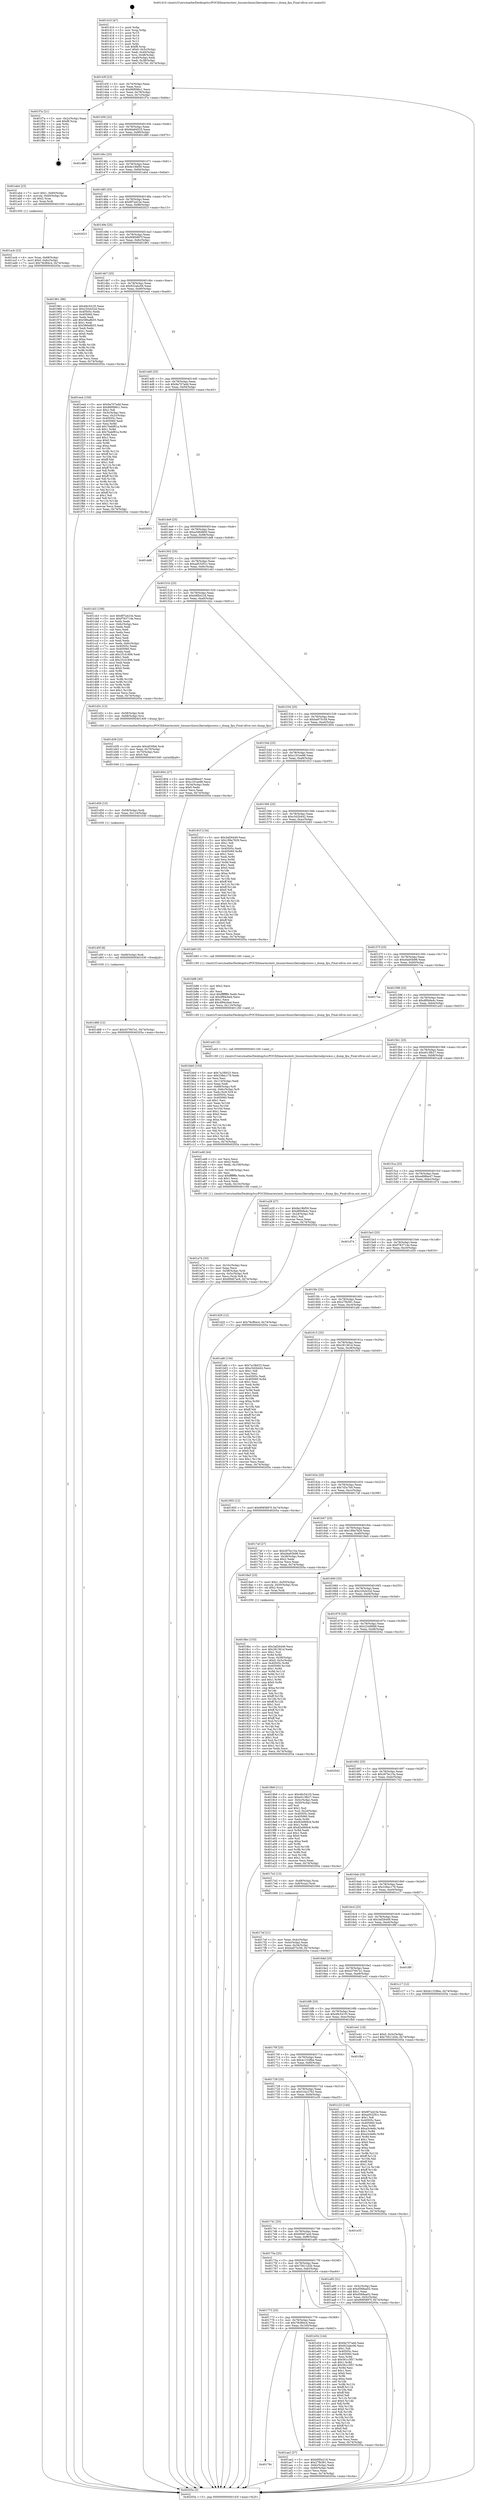 digraph "0x401410" {
  label = "0x401410 (/mnt/c/Users/mathe/Desktop/tcc/POCII/binaries/extr_linuxarchnios2kernelprocess.c_dump_fpu_Final-ollvm.out::main(0))"
  labelloc = "t"
  node[shape=record]

  Entry [label="",width=0.3,height=0.3,shape=circle,fillcolor=black,style=filled]
  "0x40143f" [label="{
     0x40143f [23]\l
     | [instrs]\l
     &nbsp;&nbsp;0x40143f \<+3\>: mov -0x74(%rbp),%eax\l
     &nbsp;&nbsp;0x401442 \<+2\>: mov %eax,%ecx\l
     &nbsp;&nbsp;0x401444 \<+6\>: sub $0x86f096c1,%ecx\l
     &nbsp;&nbsp;0x40144a \<+3\>: mov %eax,-0x78(%rbp)\l
     &nbsp;&nbsp;0x40144d \<+3\>: mov %ecx,-0x7c(%rbp)\l
     &nbsp;&nbsp;0x401450 \<+6\>: je 0000000000401f7a \<main+0xb6a\>\l
  }"]
  "0x401f7a" [label="{
     0x401f7a [21]\l
     | [instrs]\l
     &nbsp;&nbsp;0x401f7a \<+3\>: mov -0x2c(%rbp),%eax\l
     &nbsp;&nbsp;0x401f7d \<+7\>: add $0xf8,%rsp\l
     &nbsp;&nbsp;0x401f84 \<+1\>: pop %rbx\l
     &nbsp;&nbsp;0x401f85 \<+2\>: pop %r12\l
     &nbsp;&nbsp;0x401f87 \<+2\>: pop %r13\l
     &nbsp;&nbsp;0x401f89 \<+2\>: pop %r14\l
     &nbsp;&nbsp;0x401f8b \<+2\>: pop %r15\l
     &nbsp;&nbsp;0x401f8d \<+1\>: pop %rbp\l
     &nbsp;&nbsp;0x401f8e \<+1\>: ret\l
  }"]
  "0x401456" [label="{
     0x401456 [22]\l
     | [instrs]\l
     &nbsp;&nbsp;0x401456 \<+5\>: jmp 000000000040145b \<main+0x4b\>\l
     &nbsp;&nbsp;0x40145b \<+3\>: mov -0x78(%rbp),%eax\l
     &nbsp;&nbsp;0x40145e \<+5\>: sub $0x8da94525,%eax\l
     &nbsp;&nbsp;0x401463 \<+3\>: mov %eax,-0x80(%rbp)\l
     &nbsp;&nbsp;0x401466 \<+6\>: je 0000000000401d80 \<main+0x970\>\l
  }"]
  Exit [label="",width=0.3,height=0.3,shape=circle,fillcolor=black,style=filled,peripheries=2]
  "0x401d80" [label="{
     0x401d80\l
  }", style=dashed]
  "0x40146c" [label="{
     0x40146c [25]\l
     | [instrs]\l
     &nbsp;&nbsp;0x40146c \<+5\>: jmp 0000000000401471 \<main+0x61\>\l
     &nbsp;&nbsp;0x401471 \<+3\>: mov -0x78(%rbp),%eax\l
     &nbsp;&nbsp;0x401474 \<+5\>: sub $0x8e19bf50,%eax\l
     &nbsp;&nbsp;0x401479 \<+6\>: mov %eax,-0x84(%rbp)\l
     &nbsp;&nbsp;0x40147f \<+6\>: je 0000000000401ab4 \<main+0x6a4\>\l
  }"]
  "0x401d68" [label="{
     0x401d68 [12]\l
     | [instrs]\l
     &nbsp;&nbsp;0x401d68 \<+7\>: movl $0x437947e1,-0x74(%rbp)\l
     &nbsp;&nbsp;0x401d6f \<+5\>: jmp 000000000040205a \<main+0xc4a\>\l
  }"]
  "0x401ab4" [label="{
     0x401ab4 [23]\l
     | [instrs]\l
     &nbsp;&nbsp;0x401ab4 \<+7\>: movl $0x1,-0x60(%rbp)\l
     &nbsp;&nbsp;0x401abb \<+4\>: movslq -0x60(%rbp),%rax\l
     &nbsp;&nbsp;0x401abf \<+4\>: shl $0x2,%rax\l
     &nbsp;&nbsp;0x401ac3 \<+3\>: mov %rax,%rdi\l
     &nbsp;&nbsp;0x401ac6 \<+5\>: call 0000000000401050 \<malloc@plt\>\l
     | [calls]\l
     &nbsp;&nbsp;0x401050 \{1\} (unknown)\l
  }"]
  "0x401485" [label="{
     0x401485 [25]\l
     | [instrs]\l
     &nbsp;&nbsp;0x401485 \<+5\>: jmp 000000000040148a \<main+0x7a\>\l
     &nbsp;&nbsp;0x40148a \<+3\>: mov -0x78(%rbp),%eax\l
     &nbsp;&nbsp;0x40148d \<+5\>: sub $0x8f7a423e,%eax\l
     &nbsp;&nbsp;0x401492 \<+6\>: mov %eax,-0x88(%rbp)\l
     &nbsp;&nbsp;0x401498 \<+6\>: je 0000000000402023 \<main+0xc13\>\l
  }"]
  "0x401d5f" [label="{
     0x401d5f [9]\l
     | [instrs]\l
     &nbsp;&nbsp;0x401d5f \<+4\>: mov -0x68(%rbp),%rdi\l
     &nbsp;&nbsp;0x401d63 \<+5\>: call 0000000000401030 \<free@plt\>\l
     | [calls]\l
     &nbsp;&nbsp;0x401030 \{1\} (unknown)\l
  }"]
  "0x402023" [label="{
     0x402023\l
  }", style=dashed]
  "0x40149e" [label="{
     0x40149e [25]\l
     | [instrs]\l
     &nbsp;&nbsp;0x40149e \<+5\>: jmp 00000000004014a3 \<main+0x93\>\l
     &nbsp;&nbsp;0x4014a3 \<+3\>: mov -0x78(%rbp),%eax\l
     &nbsp;&nbsp;0x4014a6 \<+5\>: sub $0x9085897f,%eax\l
     &nbsp;&nbsp;0x4014ab \<+6\>: mov %eax,-0x8c(%rbp)\l
     &nbsp;&nbsp;0x4014b1 \<+6\>: je 0000000000401961 \<main+0x551\>\l
  }"]
  "0x401d50" [label="{
     0x401d50 [15]\l
     | [instrs]\l
     &nbsp;&nbsp;0x401d50 \<+4\>: mov -0x58(%rbp),%rdi\l
     &nbsp;&nbsp;0x401d54 \<+6\>: mov %eax,-0x114(%rbp)\l
     &nbsp;&nbsp;0x401d5a \<+5\>: call 0000000000401030 \<free@plt\>\l
     | [calls]\l
     &nbsp;&nbsp;0x401030 \{1\} (unknown)\l
  }"]
  "0x401961" [label="{
     0x401961 [88]\l
     | [instrs]\l
     &nbsp;&nbsp;0x401961 \<+5\>: mov $0x49c541f3,%eax\l
     &nbsp;&nbsp;0x401966 \<+5\>: mov $0x220cb32d,%ecx\l
     &nbsp;&nbsp;0x40196b \<+7\>: mov 0x40505c,%edx\l
     &nbsp;&nbsp;0x401972 \<+7\>: mov 0x405060,%esi\l
     &nbsp;&nbsp;0x401979 \<+2\>: mov %edx,%edi\l
     &nbsp;&nbsp;0x40197b \<+6\>: add $0x586a8b55,%edi\l
     &nbsp;&nbsp;0x401981 \<+3\>: sub $0x1,%edi\l
     &nbsp;&nbsp;0x401984 \<+6\>: sub $0x586a8b55,%edi\l
     &nbsp;&nbsp;0x40198a \<+3\>: imul %edi,%edx\l
     &nbsp;&nbsp;0x40198d \<+3\>: and $0x1,%edx\l
     &nbsp;&nbsp;0x401990 \<+3\>: cmp $0x0,%edx\l
     &nbsp;&nbsp;0x401993 \<+4\>: sete %r8b\l
     &nbsp;&nbsp;0x401997 \<+3\>: cmp $0xa,%esi\l
     &nbsp;&nbsp;0x40199a \<+4\>: setl %r9b\l
     &nbsp;&nbsp;0x40199e \<+3\>: mov %r8b,%r10b\l
     &nbsp;&nbsp;0x4019a1 \<+3\>: and %r9b,%r10b\l
     &nbsp;&nbsp;0x4019a4 \<+3\>: xor %r9b,%r8b\l
     &nbsp;&nbsp;0x4019a7 \<+3\>: or %r8b,%r10b\l
     &nbsp;&nbsp;0x4019aa \<+4\>: test $0x1,%r10b\l
     &nbsp;&nbsp;0x4019ae \<+3\>: cmovne %ecx,%eax\l
     &nbsp;&nbsp;0x4019b1 \<+3\>: mov %eax,-0x74(%rbp)\l
     &nbsp;&nbsp;0x4019b4 \<+5\>: jmp 000000000040205a \<main+0xc4a\>\l
  }"]
  "0x4014b7" [label="{
     0x4014b7 [25]\l
     | [instrs]\l
     &nbsp;&nbsp;0x4014b7 \<+5\>: jmp 00000000004014bc \<main+0xac\>\l
     &nbsp;&nbsp;0x4014bc \<+3\>: mov -0x78(%rbp),%eax\l
     &nbsp;&nbsp;0x4014bf \<+5\>: sub $0x922abc06,%eax\l
     &nbsp;&nbsp;0x4014c4 \<+6\>: mov %eax,-0x90(%rbp)\l
     &nbsp;&nbsp;0x4014ca \<+6\>: je 0000000000401ee4 \<main+0xad4\>\l
  }"]
  "0x401d39" [label="{
     0x401d39 [23]\l
     | [instrs]\l
     &nbsp;&nbsp;0x401d39 \<+10\>: movabs $0x4030b6,%rdi\l
     &nbsp;&nbsp;0x401d43 \<+3\>: mov %eax,-0x70(%rbp)\l
     &nbsp;&nbsp;0x401d46 \<+3\>: mov -0x70(%rbp),%esi\l
     &nbsp;&nbsp;0x401d49 \<+2\>: mov $0x0,%al\l
     &nbsp;&nbsp;0x401d4b \<+5\>: call 0000000000401040 \<printf@plt\>\l
     | [calls]\l
     &nbsp;&nbsp;0x401040 \{1\} (unknown)\l
  }"]
  "0x401ee4" [label="{
     0x401ee4 [150]\l
     | [instrs]\l
     &nbsp;&nbsp;0x401ee4 \<+5\>: mov $0x9a707add,%eax\l
     &nbsp;&nbsp;0x401ee9 \<+5\>: mov $0x86f096c1,%ecx\l
     &nbsp;&nbsp;0x401eee \<+2\>: mov $0x1,%dl\l
     &nbsp;&nbsp;0x401ef0 \<+3\>: mov -0x3c(%rbp),%esi\l
     &nbsp;&nbsp;0x401ef3 \<+3\>: mov %esi,-0x2c(%rbp)\l
     &nbsp;&nbsp;0x401ef6 \<+7\>: mov 0x40505c,%esi\l
     &nbsp;&nbsp;0x401efd \<+7\>: mov 0x405060,%edi\l
     &nbsp;&nbsp;0x401f04 \<+3\>: mov %esi,%r8d\l
     &nbsp;&nbsp;0x401f07 \<+7\>: add $0x7babf81a,%r8d\l
     &nbsp;&nbsp;0x401f0e \<+4\>: sub $0x1,%r8d\l
     &nbsp;&nbsp;0x401f12 \<+7\>: sub $0x7babf81a,%r8d\l
     &nbsp;&nbsp;0x401f19 \<+4\>: imul %r8d,%esi\l
     &nbsp;&nbsp;0x401f1d \<+3\>: and $0x1,%esi\l
     &nbsp;&nbsp;0x401f20 \<+3\>: cmp $0x0,%esi\l
     &nbsp;&nbsp;0x401f23 \<+4\>: sete %r9b\l
     &nbsp;&nbsp;0x401f27 \<+3\>: cmp $0xa,%edi\l
     &nbsp;&nbsp;0x401f2a \<+4\>: setl %r10b\l
     &nbsp;&nbsp;0x401f2e \<+3\>: mov %r9b,%r11b\l
     &nbsp;&nbsp;0x401f31 \<+4\>: xor $0xff,%r11b\l
     &nbsp;&nbsp;0x401f35 \<+3\>: mov %r10b,%bl\l
     &nbsp;&nbsp;0x401f38 \<+3\>: xor $0xff,%bl\l
     &nbsp;&nbsp;0x401f3b \<+3\>: xor $0x1,%dl\l
     &nbsp;&nbsp;0x401f3e \<+3\>: mov %r11b,%r14b\l
     &nbsp;&nbsp;0x401f41 \<+4\>: and $0xff,%r14b\l
     &nbsp;&nbsp;0x401f45 \<+3\>: and %dl,%r9b\l
     &nbsp;&nbsp;0x401f48 \<+3\>: mov %bl,%r15b\l
     &nbsp;&nbsp;0x401f4b \<+4\>: and $0xff,%r15b\l
     &nbsp;&nbsp;0x401f4f \<+3\>: and %dl,%r10b\l
     &nbsp;&nbsp;0x401f52 \<+3\>: or %r9b,%r14b\l
     &nbsp;&nbsp;0x401f55 \<+3\>: or %r10b,%r15b\l
     &nbsp;&nbsp;0x401f58 \<+3\>: xor %r15b,%r14b\l
     &nbsp;&nbsp;0x401f5b \<+3\>: or %bl,%r11b\l
     &nbsp;&nbsp;0x401f5e \<+4\>: xor $0xff,%r11b\l
     &nbsp;&nbsp;0x401f62 \<+3\>: or $0x1,%dl\l
     &nbsp;&nbsp;0x401f65 \<+3\>: and %dl,%r11b\l
     &nbsp;&nbsp;0x401f68 \<+3\>: or %r11b,%r14b\l
     &nbsp;&nbsp;0x401f6b \<+4\>: test $0x1,%r14b\l
     &nbsp;&nbsp;0x401f6f \<+3\>: cmovne %ecx,%eax\l
     &nbsp;&nbsp;0x401f72 \<+3\>: mov %eax,-0x74(%rbp)\l
     &nbsp;&nbsp;0x401f75 \<+5\>: jmp 000000000040205a \<main+0xc4a\>\l
  }"]
  "0x4014d0" [label="{
     0x4014d0 [25]\l
     | [instrs]\l
     &nbsp;&nbsp;0x4014d0 \<+5\>: jmp 00000000004014d5 \<main+0xc5\>\l
     &nbsp;&nbsp;0x4014d5 \<+3\>: mov -0x78(%rbp),%eax\l
     &nbsp;&nbsp;0x4014d8 \<+5\>: sub $0x9a707add,%eax\l
     &nbsp;&nbsp;0x4014dd \<+6\>: mov %eax,-0x94(%rbp)\l
     &nbsp;&nbsp;0x4014e3 \<+6\>: je 0000000000402053 \<main+0xc43\>\l
  }"]
  "0x401bb0" [label="{
     0x401bb0 [103]\l
     | [instrs]\l
     &nbsp;&nbsp;0x401bb0 \<+5\>: mov $0x7a1fb023,%ecx\l
     &nbsp;&nbsp;0x401bb5 \<+5\>: mov $0x338ec179,%edx\l
     &nbsp;&nbsp;0x401bba \<+2\>: xor %esi,%esi\l
     &nbsp;&nbsp;0x401bbc \<+6\>: mov -0x110(%rbp),%edi\l
     &nbsp;&nbsp;0x401bc2 \<+3\>: imul %eax,%edi\l
     &nbsp;&nbsp;0x401bc5 \<+4\>: mov -0x68(%rbp),%r8\l
     &nbsp;&nbsp;0x401bc9 \<+4\>: movslq -0x6c(%rbp),%r9\l
     &nbsp;&nbsp;0x401bcd \<+4\>: mov %edi,(%r8,%r9,4)\l
     &nbsp;&nbsp;0x401bd1 \<+7\>: mov 0x40505c,%eax\l
     &nbsp;&nbsp;0x401bd8 \<+7\>: mov 0x405060,%edi\l
     &nbsp;&nbsp;0x401bdf \<+3\>: sub $0x1,%esi\l
     &nbsp;&nbsp;0x401be2 \<+3\>: mov %eax,%r10d\l
     &nbsp;&nbsp;0x401be5 \<+3\>: add %esi,%r10d\l
     &nbsp;&nbsp;0x401be8 \<+4\>: imul %r10d,%eax\l
     &nbsp;&nbsp;0x401bec \<+3\>: and $0x1,%eax\l
     &nbsp;&nbsp;0x401bef \<+3\>: cmp $0x0,%eax\l
     &nbsp;&nbsp;0x401bf2 \<+4\>: sete %r11b\l
     &nbsp;&nbsp;0x401bf6 \<+3\>: cmp $0xa,%edi\l
     &nbsp;&nbsp;0x401bf9 \<+3\>: setl %bl\l
     &nbsp;&nbsp;0x401bfc \<+3\>: mov %r11b,%r14b\l
     &nbsp;&nbsp;0x401bff \<+3\>: and %bl,%r14b\l
     &nbsp;&nbsp;0x401c02 \<+3\>: xor %bl,%r11b\l
     &nbsp;&nbsp;0x401c05 \<+3\>: or %r11b,%r14b\l
     &nbsp;&nbsp;0x401c08 \<+4\>: test $0x1,%r14b\l
     &nbsp;&nbsp;0x401c0c \<+3\>: cmovne %edx,%ecx\l
     &nbsp;&nbsp;0x401c0f \<+3\>: mov %ecx,-0x74(%rbp)\l
     &nbsp;&nbsp;0x401c12 \<+5\>: jmp 000000000040205a \<main+0xc4a\>\l
  }"]
  "0x402053" [label="{
     0x402053\l
  }", style=dashed]
  "0x4014e9" [label="{
     0x4014e9 [25]\l
     | [instrs]\l
     &nbsp;&nbsp;0x4014e9 \<+5\>: jmp 00000000004014ee \<main+0xde\>\l
     &nbsp;&nbsp;0x4014ee \<+3\>: mov -0x78(%rbp),%eax\l
     &nbsp;&nbsp;0x4014f1 \<+5\>: sub $0xa3d6d800,%eax\l
     &nbsp;&nbsp;0x4014f6 \<+6\>: mov %eax,-0x98(%rbp)\l
     &nbsp;&nbsp;0x4014fc \<+6\>: je 0000000000401dd8 \<main+0x9c8\>\l
  }"]
  "0x401b88" [label="{
     0x401b88 [40]\l
     | [instrs]\l
     &nbsp;&nbsp;0x401b88 \<+5\>: mov $0x2,%ecx\l
     &nbsp;&nbsp;0x401b8d \<+1\>: cltd\l
     &nbsp;&nbsp;0x401b8e \<+2\>: idiv %ecx\l
     &nbsp;&nbsp;0x401b90 \<+6\>: imul $0xfffffffe,%edx,%ecx\l
     &nbsp;&nbsp;0x401b96 \<+6\>: sub $0x4f94cbed,%ecx\l
     &nbsp;&nbsp;0x401b9c \<+3\>: add $0x1,%ecx\l
     &nbsp;&nbsp;0x401b9f \<+6\>: add $0x4f94cbed,%ecx\l
     &nbsp;&nbsp;0x401ba5 \<+6\>: mov %ecx,-0x110(%rbp)\l
     &nbsp;&nbsp;0x401bab \<+5\>: call 0000000000401160 \<next_i\>\l
     | [calls]\l
     &nbsp;&nbsp;0x401160 \{1\} (/mnt/c/Users/mathe/Desktop/tcc/POCII/binaries/extr_linuxarchnios2kernelprocess.c_dump_fpu_Final-ollvm.out::next_i)\l
  }"]
  "0x401dd8" [label="{
     0x401dd8\l
  }", style=dashed]
  "0x401502" [label="{
     0x401502 [25]\l
     | [instrs]\l
     &nbsp;&nbsp;0x401502 \<+5\>: jmp 0000000000401507 \<main+0xf7\>\l
     &nbsp;&nbsp;0x401507 \<+3\>: mov -0x78(%rbp),%eax\l
     &nbsp;&nbsp;0x40150a \<+5\>: sub $0xad53291c,%eax\l
     &nbsp;&nbsp;0x40150f \<+6\>: mov %eax,-0x9c(%rbp)\l
     &nbsp;&nbsp;0x401515 \<+6\>: je 0000000000401cb3 \<main+0x8a3\>\l
  }"]
  "0x40178c" [label="{
     0x40178c\l
  }", style=dashed]
  "0x401cb3" [label="{
     0x401cb3 [109]\l
     | [instrs]\l
     &nbsp;&nbsp;0x401cb3 \<+5\>: mov $0x8f7a423e,%eax\l
     &nbsp;&nbsp;0x401cb8 \<+5\>: mov $0xf783714e,%ecx\l
     &nbsp;&nbsp;0x401cbd \<+2\>: xor %edx,%edx\l
     &nbsp;&nbsp;0x401cbf \<+3\>: mov -0x6c(%rbp),%esi\l
     &nbsp;&nbsp;0x401cc2 \<+2\>: mov %edx,%edi\l
     &nbsp;&nbsp;0x401cc4 \<+2\>: sub %esi,%edi\l
     &nbsp;&nbsp;0x401cc6 \<+2\>: mov %edx,%esi\l
     &nbsp;&nbsp;0x401cc8 \<+3\>: sub $0x1,%esi\l
     &nbsp;&nbsp;0x401ccb \<+2\>: add %esi,%edi\l
     &nbsp;&nbsp;0x401ccd \<+2\>: sub %edi,%edx\l
     &nbsp;&nbsp;0x401ccf \<+3\>: mov %edx,-0x6c(%rbp)\l
     &nbsp;&nbsp;0x401cd2 \<+7\>: mov 0x40505c,%edx\l
     &nbsp;&nbsp;0x401cd9 \<+7\>: mov 0x405060,%esi\l
     &nbsp;&nbsp;0x401ce0 \<+2\>: mov %edx,%edi\l
     &nbsp;&nbsp;0x401ce2 \<+6\>: add $0x1f1d1906,%edi\l
     &nbsp;&nbsp;0x401ce8 \<+3\>: sub $0x1,%edi\l
     &nbsp;&nbsp;0x401ceb \<+6\>: sub $0x1f1d1906,%edi\l
     &nbsp;&nbsp;0x401cf1 \<+3\>: imul %edi,%edx\l
     &nbsp;&nbsp;0x401cf4 \<+3\>: and $0x1,%edx\l
     &nbsp;&nbsp;0x401cf7 \<+3\>: cmp $0x0,%edx\l
     &nbsp;&nbsp;0x401cfa \<+4\>: sete %r8b\l
     &nbsp;&nbsp;0x401cfe \<+3\>: cmp $0xa,%esi\l
     &nbsp;&nbsp;0x401d01 \<+4\>: setl %r9b\l
     &nbsp;&nbsp;0x401d05 \<+3\>: mov %r8b,%r10b\l
     &nbsp;&nbsp;0x401d08 \<+3\>: and %r9b,%r10b\l
     &nbsp;&nbsp;0x401d0b \<+3\>: xor %r9b,%r8b\l
     &nbsp;&nbsp;0x401d0e \<+3\>: or %r8b,%r10b\l
     &nbsp;&nbsp;0x401d11 \<+4\>: test $0x1,%r10b\l
     &nbsp;&nbsp;0x401d15 \<+3\>: cmovne %ecx,%eax\l
     &nbsp;&nbsp;0x401d18 \<+3\>: mov %eax,-0x74(%rbp)\l
     &nbsp;&nbsp;0x401d1b \<+5\>: jmp 000000000040205a \<main+0xc4a\>\l
  }"]
  "0x40151b" [label="{
     0x40151b [25]\l
     | [instrs]\l
     &nbsp;&nbsp;0x40151b \<+5\>: jmp 0000000000401520 \<main+0x110\>\l
     &nbsp;&nbsp;0x401520 \<+3\>: mov -0x78(%rbp),%eax\l
     &nbsp;&nbsp;0x401523 \<+5\>: sub $0xb9f5e218,%eax\l
     &nbsp;&nbsp;0x401528 \<+6\>: mov %eax,-0xa0(%rbp)\l
     &nbsp;&nbsp;0x40152e \<+6\>: je 0000000000401d2c \<main+0x91c\>\l
  }"]
  "0x401ae2" [label="{
     0x401ae2 [27]\l
     | [instrs]\l
     &nbsp;&nbsp;0x401ae2 \<+5\>: mov $0xb9f5e218,%eax\l
     &nbsp;&nbsp;0x401ae7 \<+5\>: mov $0x27fb381,%ecx\l
     &nbsp;&nbsp;0x401aec \<+3\>: mov -0x6c(%rbp),%edx\l
     &nbsp;&nbsp;0x401aef \<+3\>: cmp -0x60(%rbp),%edx\l
     &nbsp;&nbsp;0x401af2 \<+3\>: cmovl %ecx,%eax\l
     &nbsp;&nbsp;0x401af5 \<+3\>: mov %eax,-0x74(%rbp)\l
     &nbsp;&nbsp;0x401af8 \<+5\>: jmp 000000000040205a \<main+0xc4a\>\l
  }"]
  "0x401d2c" [label="{
     0x401d2c [13]\l
     | [instrs]\l
     &nbsp;&nbsp;0x401d2c \<+4\>: mov -0x58(%rbp),%rdi\l
     &nbsp;&nbsp;0x401d30 \<+4\>: mov -0x68(%rbp),%rsi\l
     &nbsp;&nbsp;0x401d34 \<+5\>: call 0000000000401400 \<dump_fpu\>\l
     | [calls]\l
     &nbsp;&nbsp;0x401400 \{1\} (/mnt/c/Users/mathe/Desktop/tcc/POCII/binaries/extr_linuxarchnios2kernelprocess.c_dump_fpu_Final-ollvm.out::dump_fpu)\l
  }"]
  "0x401534" [label="{
     0x401534 [25]\l
     | [instrs]\l
     &nbsp;&nbsp;0x401534 \<+5\>: jmp 0000000000401539 \<main+0x129\>\l
     &nbsp;&nbsp;0x401539 \<+3\>: mov -0x78(%rbp),%eax\l
     &nbsp;&nbsp;0x40153c \<+5\>: sub $0xba975c58,%eax\l
     &nbsp;&nbsp;0x401541 \<+6\>: mov %eax,-0xa4(%rbp)\l
     &nbsp;&nbsp;0x401547 \<+6\>: je 0000000000401804 \<main+0x3f4\>\l
  }"]
  "0x401773" [label="{
     0x401773 [25]\l
     | [instrs]\l
     &nbsp;&nbsp;0x401773 \<+5\>: jmp 0000000000401778 \<main+0x368\>\l
     &nbsp;&nbsp;0x401778 \<+3\>: mov -0x78(%rbp),%eax\l
     &nbsp;&nbsp;0x40177b \<+5\>: sub $0x78cf84c4,%eax\l
     &nbsp;&nbsp;0x401780 \<+6\>: mov %eax,-0x100(%rbp)\l
     &nbsp;&nbsp;0x401786 \<+6\>: je 0000000000401ae2 \<main+0x6d2\>\l
  }"]
  "0x401804" [label="{
     0x401804 [27]\l
     | [instrs]\l
     &nbsp;&nbsp;0x401804 \<+5\>: mov $0xed98be47,%eax\l
     &nbsp;&nbsp;0x401809 \<+5\>: mov $0xc191ee98,%ecx\l
     &nbsp;&nbsp;0x40180e \<+3\>: mov -0x34(%rbp),%edx\l
     &nbsp;&nbsp;0x401811 \<+3\>: cmp $0x0,%edx\l
     &nbsp;&nbsp;0x401814 \<+3\>: cmove %ecx,%eax\l
     &nbsp;&nbsp;0x401817 \<+3\>: mov %eax,-0x74(%rbp)\l
     &nbsp;&nbsp;0x40181a \<+5\>: jmp 000000000040205a \<main+0xc4a\>\l
  }"]
  "0x40154d" [label="{
     0x40154d [25]\l
     | [instrs]\l
     &nbsp;&nbsp;0x40154d \<+5\>: jmp 0000000000401552 \<main+0x142\>\l
     &nbsp;&nbsp;0x401552 \<+3\>: mov -0x78(%rbp),%eax\l
     &nbsp;&nbsp;0x401555 \<+5\>: sub $0xc191ee98,%eax\l
     &nbsp;&nbsp;0x40155a \<+6\>: mov %eax,-0xa8(%rbp)\l
     &nbsp;&nbsp;0x401560 \<+6\>: je 000000000040181f \<main+0x40f\>\l
  }"]
  "0x401e54" [label="{
     0x401e54 [144]\l
     | [instrs]\l
     &nbsp;&nbsp;0x401e54 \<+5\>: mov $0x9a707add,%eax\l
     &nbsp;&nbsp;0x401e59 \<+5\>: mov $0x922abc06,%ecx\l
     &nbsp;&nbsp;0x401e5e \<+2\>: mov $0x1,%dl\l
     &nbsp;&nbsp;0x401e60 \<+7\>: mov 0x40505c,%esi\l
     &nbsp;&nbsp;0x401e67 \<+7\>: mov 0x405060,%edi\l
     &nbsp;&nbsp;0x401e6e \<+3\>: mov %esi,%r8d\l
     &nbsp;&nbsp;0x401e71 \<+7\>: sub $0x561c3f57,%r8d\l
     &nbsp;&nbsp;0x401e78 \<+4\>: sub $0x1,%r8d\l
     &nbsp;&nbsp;0x401e7c \<+7\>: add $0x561c3f57,%r8d\l
     &nbsp;&nbsp;0x401e83 \<+4\>: imul %r8d,%esi\l
     &nbsp;&nbsp;0x401e87 \<+3\>: and $0x1,%esi\l
     &nbsp;&nbsp;0x401e8a \<+3\>: cmp $0x0,%esi\l
     &nbsp;&nbsp;0x401e8d \<+4\>: sete %r9b\l
     &nbsp;&nbsp;0x401e91 \<+3\>: cmp $0xa,%edi\l
     &nbsp;&nbsp;0x401e94 \<+4\>: setl %r10b\l
     &nbsp;&nbsp;0x401e98 \<+3\>: mov %r9b,%r11b\l
     &nbsp;&nbsp;0x401e9b \<+4\>: xor $0xff,%r11b\l
     &nbsp;&nbsp;0x401e9f \<+3\>: mov %r10b,%bl\l
     &nbsp;&nbsp;0x401ea2 \<+3\>: xor $0xff,%bl\l
     &nbsp;&nbsp;0x401ea5 \<+3\>: xor $0x0,%dl\l
     &nbsp;&nbsp;0x401ea8 \<+3\>: mov %r11b,%r14b\l
     &nbsp;&nbsp;0x401eab \<+4\>: and $0x0,%r14b\l
     &nbsp;&nbsp;0x401eaf \<+3\>: and %dl,%r9b\l
     &nbsp;&nbsp;0x401eb2 \<+3\>: mov %bl,%r15b\l
     &nbsp;&nbsp;0x401eb5 \<+4\>: and $0x0,%r15b\l
     &nbsp;&nbsp;0x401eb9 \<+3\>: and %dl,%r10b\l
     &nbsp;&nbsp;0x401ebc \<+3\>: or %r9b,%r14b\l
     &nbsp;&nbsp;0x401ebf \<+3\>: or %r10b,%r15b\l
     &nbsp;&nbsp;0x401ec2 \<+3\>: xor %r15b,%r14b\l
     &nbsp;&nbsp;0x401ec5 \<+3\>: or %bl,%r11b\l
     &nbsp;&nbsp;0x401ec8 \<+4\>: xor $0xff,%r11b\l
     &nbsp;&nbsp;0x401ecc \<+3\>: or $0x0,%dl\l
     &nbsp;&nbsp;0x401ecf \<+3\>: and %dl,%r11b\l
     &nbsp;&nbsp;0x401ed2 \<+3\>: or %r11b,%r14b\l
     &nbsp;&nbsp;0x401ed5 \<+4\>: test $0x1,%r14b\l
     &nbsp;&nbsp;0x401ed9 \<+3\>: cmovne %ecx,%eax\l
     &nbsp;&nbsp;0x401edc \<+3\>: mov %eax,-0x74(%rbp)\l
     &nbsp;&nbsp;0x401edf \<+5\>: jmp 000000000040205a \<main+0xc4a\>\l
  }"]
  "0x40181f" [label="{
     0x40181f [134]\l
     | [instrs]\l
     &nbsp;&nbsp;0x40181f \<+5\>: mov $0x3af26449,%eax\l
     &nbsp;&nbsp;0x401824 \<+5\>: mov $0x189a7829,%ecx\l
     &nbsp;&nbsp;0x401829 \<+2\>: mov $0x1,%dl\l
     &nbsp;&nbsp;0x40182b \<+2\>: xor %esi,%esi\l
     &nbsp;&nbsp;0x40182d \<+7\>: mov 0x40505c,%edi\l
     &nbsp;&nbsp;0x401834 \<+8\>: mov 0x405060,%r8d\l
     &nbsp;&nbsp;0x40183c \<+3\>: sub $0x1,%esi\l
     &nbsp;&nbsp;0x40183f \<+3\>: mov %edi,%r9d\l
     &nbsp;&nbsp;0x401842 \<+3\>: add %esi,%r9d\l
     &nbsp;&nbsp;0x401845 \<+4\>: imul %r9d,%edi\l
     &nbsp;&nbsp;0x401849 \<+3\>: and $0x1,%edi\l
     &nbsp;&nbsp;0x40184c \<+3\>: cmp $0x0,%edi\l
     &nbsp;&nbsp;0x40184f \<+4\>: sete %r10b\l
     &nbsp;&nbsp;0x401853 \<+4\>: cmp $0xa,%r8d\l
     &nbsp;&nbsp;0x401857 \<+4\>: setl %r11b\l
     &nbsp;&nbsp;0x40185b \<+3\>: mov %r10b,%bl\l
     &nbsp;&nbsp;0x40185e \<+3\>: xor $0xff,%bl\l
     &nbsp;&nbsp;0x401861 \<+3\>: mov %r11b,%r14b\l
     &nbsp;&nbsp;0x401864 \<+4\>: xor $0xff,%r14b\l
     &nbsp;&nbsp;0x401868 \<+3\>: xor $0x0,%dl\l
     &nbsp;&nbsp;0x40186b \<+3\>: mov %bl,%r15b\l
     &nbsp;&nbsp;0x40186e \<+4\>: and $0x0,%r15b\l
     &nbsp;&nbsp;0x401872 \<+3\>: and %dl,%r10b\l
     &nbsp;&nbsp;0x401875 \<+3\>: mov %r14b,%r12b\l
     &nbsp;&nbsp;0x401878 \<+4\>: and $0x0,%r12b\l
     &nbsp;&nbsp;0x40187c \<+3\>: and %dl,%r11b\l
     &nbsp;&nbsp;0x40187f \<+3\>: or %r10b,%r15b\l
     &nbsp;&nbsp;0x401882 \<+3\>: or %r11b,%r12b\l
     &nbsp;&nbsp;0x401885 \<+3\>: xor %r12b,%r15b\l
     &nbsp;&nbsp;0x401888 \<+3\>: or %r14b,%bl\l
     &nbsp;&nbsp;0x40188b \<+3\>: xor $0xff,%bl\l
     &nbsp;&nbsp;0x40188e \<+3\>: or $0x0,%dl\l
     &nbsp;&nbsp;0x401891 \<+2\>: and %dl,%bl\l
     &nbsp;&nbsp;0x401893 \<+3\>: or %bl,%r15b\l
     &nbsp;&nbsp;0x401896 \<+4\>: test $0x1,%r15b\l
     &nbsp;&nbsp;0x40189a \<+3\>: cmovne %ecx,%eax\l
     &nbsp;&nbsp;0x40189d \<+3\>: mov %eax,-0x74(%rbp)\l
     &nbsp;&nbsp;0x4018a0 \<+5\>: jmp 000000000040205a \<main+0xc4a\>\l
  }"]
  "0x401566" [label="{
     0x401566 [25]\l
     | [instrs]\l
     &nbsp;&nbsp;0x401566 \<+5\>: jmp 000000000040156b \<main+0x15b\>\l
     &nbsp;&nbsp;0x40156b \<+3\>: mov -0x78(%rbp),%eax\l
     &nbsp;&nbsp;0x40156e \<+5\>: sub $0xc5d2b442,%eax\l
     &nbsp;&nbsp;0x401573 \<+6\>: mov %eax,-0xac(%rbp)\l
     &nbsp;&nbsp;0x401579 \<+6\>: je 0000000000401b83 \<main+0x773\>\l
  }"]
  "0x401acb" [label="{
     0x401acb [23]\l
     | [instrs]\l
     &nbsp;&nbsp;0x401acb \<+4\>: mov %rax,-0x68(%rbp)\l
     &nbsp;&nbsp;0x401acf \<+7\>: movl $0x0,-0x6c(%rbp)\l
     &nbsp;&nbsp;0x401ad6 \<+7\>: movl $0x78cf84c4,-0x74(%rbp)\l
     &nbsp;&nbsp;0x401add \<+5\>: jmp 000000000040205a \<main+0xc4a\>\l
  }"]
  "0x401b83" [label="{
     0x401b83 [5]\l
     | [instrs]\l
     &nbsp;&nbsp;0x401b83 \<+5\>: call 0000000000401160 \<next_i\>\l
     | [calls]\l
     &nbsp;&nbsp;0x401160 \{1\} (/mnt/c/Users/mathe/Desktop/tcc/POCII/binaries/extr_linuxarchnios2kernelprocess.c_dump_fpu_Final-ollvm.out::next_i)\l
  }"]
  "0x40157f" [label="{
     0x40157f [25]\l
     | [instrs]\l
     &nbsp;&nbsp;0x40157f \<+5\>: jmp 0000000000401584 \<main+0x174\>\l
     &nbsp;&nbsp;0x401584 \<+3\>: mov -0x78(%rbp),%eax\l
     &nbsp;&nbsp;0x401587 \<+5\>: sub $0xd4a93b98,%eax\l
     &nbsp;&nbsp;0x40158c \<+6\>: mov %eax,-0xb0(%rbp)\l
     &nbsp;&nbsp;0x401592 \<+6\>: je 00000000004017ca \<main+0x3ba\>\l
  }"]
  "0x40175a" [label="{
     0x40175a [25]\l
     | [instrs]\l
     &nbsp;&nbsp;0x40175a \<+5\>: jmp 000000000040175f \<main+0x34f\>\l
     &nbsp;&nbsp;0x40175f \<+3\>: mov -0x78(%rbp),%eax\l
     &nbsp;&nbsp;0x401762 \<+5\>: sub $0x75611d2b,%eax\l
     &nbsp;&nbsp;0x401767 \<+6\>: mov %eax,-0xfc(%rbp)\l
     &nbsp;&nbsp;0x40176d \<+6\>: je 0000000000401e54 \<main+0xa44\>\l
  }"]
  "0x4017ca" [label="{
     0x4017ca\l
  }", style=dashed]
  "0x401598" [label="{
     0x401598 [25]\l
     | [instrs]\l
     &nbsp;&nbsp;0x401598 \<+5\>: jmp 000000000040159d \<main+0x18d\>\l
     &nbsp;&nbsp;0x40159d \<+3\>: mov -0x78(%rbp),%eax\l
     &nbsp;&nbsp;0x4015a0 \<+5\>: sub $0xdf0b9a4c,%eax\l
     &nbsp;&nbsp;0x4015a5 \<+6\>: mov %eax,-0xb4(%rbp)\l
     &nbsp;&nbsp;0x4015ab \<+6\>: je 0000000000401a43 \<main+0x633\>\l
  }"]
  "0x401a95" [label="{
     0x401a95 [31]\l
     | [instrs]\l
     &nbsp;&nbsp;0x401a95 \<+3\>: mov -0x5c(%rbp),%eax\l
     &nbsp;&nbsp;0x401a98 \<+5\>: sub $0xd568aa02,%eax\l
     &nbsp;&nbsp;0x401a9d \<+3\>: add $0x1,%eax\l
     &nbsp;&nbsp;0x401aa0 \<+5\>: add $0xd568aa02,%eax\l
     &nbsp;&nbsp;0x401aa5 \<+3\>: mov %eax,-0x5c(%rbp)\l
     &nbsp;&nbsp;0x401aa8 \<+7\>: movl $0x9085897f,-0x74(%rbp)\l
     &nbsp;&nbsp;0x401aaf \<+5\>: jmp 000000000040205a \<main+0xc4a\>\l
  }"]
  "0x401a43" [label="{
     0x401a43 [5]\l
     | [instrs]\l
     &nbsp;&nbsp;0x401a43 \<+5\>: call 0000000000401160 \<next_i\>\l
     | [calls]\l
     &nbsp;&nbsp;0x401160 \{1\} (/mnt/c/Users/mathe/Desktop/tcc/POCII/binaries/extr_linuxarchnios2kernelprocess.c_dump_fpu_Final-ollvm.out::next_i)\l
  }"]
  "0x4015b1" [label="{
     0x4015b1 [25]\l
     | [instrs]\l
     &nbsp;&nbsp;0x4015b1 \<+5\>: jmp 00000000004015b6 \<main+0x1a6\>\l
     &nbsp;&nbsp;0x4015b6 \<+3\>: mov -0x78(%rbp),%eax\l
     &nbsp;&nbsp;0x4015b9 \<+5\>: sub $0xe013fb27,%eax\l
     &nbsp;&nbsp;0x4015be \<+6\>: mov %eax,-0xb8(%rbp)\l
     &nbsp;&nbsp;0x4015c4 \<+6\>: je 0000000000401a28 \<main+0x618\>\l
  }"]
  "0x401741" [label="{
     0x401741 [25]\l
     | [instrs]\l
     &nbsp;&nbsp;0x401741 \<+5\>: jmp 0000000000401746 \<main+0x336\>\l
     &nbsp;&nbsp;0x401746 \<+3\>: mov -0x78(%rbp),%eax\l
     &nbsp;&nbsp;0x401749 \<+5\>: sub $0x69467ac6,%eax\l
     &nbsp;&nbsp;0x40174e \<+6\>: mov %eax,-0xf8(%rbp)\l
     &nbsp;&nbsp;0x401754 \<+6\>: je 0000000000401a95 \<main+0x685\>\l
  }"]
  "0x401a28" [label="{
     0x401a28 [27]\l
     | [instrs]\l
     &nbsp;&nbsp;0x401a28 \<+5\>: mov $0x8e19bf50,%eax\l
     &nbsp;&nbsp;0x401a2d \<+5\>: mov $0xdf0b9a4c,%ecx\l
     &nbsp;&nbsp;0x401a32 \<+3\>: mov -0x2d(%rbp),%dl\l
     &nbsp;&nbsp;0x401a35 \<+3\>: test $0x1,%dl\l
     &nbsp;&nbsp;0x401a38 \<+3\>: cmovne %ecx,%eax\l
     &nbsp;&nbsp;0x401a3b \<+3\>: mov %eax,-0x74(%rbp)\l
     &nbsp;&nbsp;0x401a3e \<+5\>: jmp 000000000040205a \<main+0xc4a\>\l
  }"]
  "0x4015ca" [label="{
     0x4015ca [25]\l
     | [instrs]\l
     &nbsp;&nbsp;0x4015ca \<+5\>: jmp 00000000004015cf \<main+0x1bf\>\l
     &nbsp;&nbsp;0x4015cf \<+3\>: mov -0x78(%rbp),%eax\l
     &nbsp;&nbsp;0x4015d2 \<+5\>: sub $0xed98be47,%eax\l
     &nbsp;&nbsp;0x4015d7 \<+6\>: mov %eax,-0xbc(%rbp)\l
     &nbsp;&nbsp;0x4015dd \<+6\>: je 0000000000401d74 \<main+0x964\>\l
  }"]
  "0x401e35" [label="{
     0x401e35\l
  }", style=dashed]
  "0x401d74" [label="{
     0x401d74\l
  }", style=dashed]
  "0x4015e3" [label="{
     0x4015e3 [25]\l
     | [instrs]\l
     &nbsp;&nbsp;0x4015e3 \<+5\>: jmp 00000000004015e8 \<main+0x1d8\>\l
     &nbsp;&nbsp;0x4015e8 \<+3\>: mov -0x78(%rbp),%eax\l
     &nbsp;&nbsp;0x4015eb \<+5\>: sub $0xf783714e,%eax\l
     &nbsp;&nbsp;0x4015f0 \<+6\>: mov %eax,-0xc0(%rbp)\l
     &nbsp;&nbsp;0x4015f6 \<+6\>: je 0000000000401d20 \<main+0x910\>\l
  }"]
  "0x401728" [label="{
     0x401728 [25]\l
     | [instrs]\l
     &nbsp;&nbsp;0x401728 \<+5\>: jmp 000000000040172d \<main+0x31d\>\l
     &nbsp;&nbsp;0x40172d \<+3\>: mov -0x78(%rbp),%eax\l
     &nbsp;&nbsp;0x401730 \<+5\>: sub $0x51bc2762,%eax\l
     &nbsp;&nbsp;0x401735 \<+6\>: mov %eax,-0xf4(%rbp)\l
     &nbsp;&nbsp;0x40173b \<+6\>: je 0000000000401e35 \<main+0xa25\>\l
  }"]
  "0x401d20" [label="{
     0x401d20 [12]\l
     | [instrs]\l
     &nbsp;&nbsp;0x401d20 \<+7\>: movl $0x78cf84c4,-0x74(%rbp)\l
     &nbsp;&nbsp;0x401d27 \<+5\>: jmp 000000000040205a \<main+0xc4a\>\l
  }"]
  "0x4015fc" [label="{
     0x4015fc [25]\l
     | [instrs]\l
     &nbsp;&nbsp;0x4015fc \<+5\>: jmp 0000000000401601 \<main+0x1f1\>\l
     &nbsp;&nbsp;0x401601 \<+3\>: mov -0x78(%rbp),%eax\l
     &nbsp;&nbsp;0x401604 \<+5\>: sub $0x27fb381,%eax\l
     &nbsp;&nbsp;0x401609 \<+6\>: mov %eax,-0xc4(%rbp)\l
     &nbsp;&nbsp;0x40160f \<+6\>: je 0000000000401afd \<main+0x6ed\>\l
  }"]
  "0x401c23" [label="{
     0x401c23 [144]\l
     | [instrs]\l
     &nbsp;&nbsp;0x401c23 \<+5\>: mov $0x8f7a423e,%eax\l
     &nbsp;&nbsp;0x401c28 \<+5\>: mov $0xad53291c,%ecx\l
     &nbsp;&nbsp;0x401c2d \<+2\>: mov $0x1,%dl\l
     &nbsp;&nbsp;0x401c2f \<+7\>: mov 0x40505c,%esi\l
     &nbsp;&nbsp;0x401c36 \<+7\>: mov 0x405060,%edi\l
     &nbsp;&nbsp;0x401c3d \<+3\>: mov %esi,%r8d\l
     &nbsp;&nbsp;0x401c40 \<+7\>: add $0xa3c4e8c,%r8d\l
     &nbsp;&nbsp;0x401c47 \<+4\>: sub $0x1,%r8d\l
     &nbsp;&nbsp;0x401c4b \<+7\>: sub $0xa3c4e8c,%r8d\l
     &nbsp;&nbsp;0x401c52 \<+4\>: imul %r8d,%esi\l
     &nbsp;&nbsp;0x401c56 \<+3\>: and $0x1,%esi\l
     &nbsp;&nbsp;0x401c59 \<+3\>: cmp $0x0,%esi\l
     &nbsp;&nbsp;0x401c5c \<+4\>: sete %r9b\l
     &nbsp;&nbsp;0x401c60 \<+3\>: cmp $0xa,%edi\l
     &nbsp;&nbsp;0x401c63 \<+4\>: setl %r10b\l
     &nbsp;&nbsp;0x401c67 \<+3\>: mov %r9b,%r11b\l
     &nbsp;&nbsp;0x401c6a \<+4\>: xor $0xff,%r11b\l
     &nbsp;&nbsp;0x401c6e \<+3\>: mov %r10b,%bl\l
     &nbsp;&nbsp;0x401c71 \<+3\>: xor $0xff,%bl\l
     &nbsp;&nbsp;0x401c74 \<+3\>: xor $0x1,%dl\l
     &nbsp;&nbsp;0x401c77 \<+3\>: mov %r11b,%r14b\l
     &nbsp;&nbsp;0x401c7a \<+4\>: and $0xff,%r14b\l
     &nbsp;&nbsp;0x401c7e \<+3\>: and %dl,%r9b\l
     &nbsp;&nbsp;0x401c81 \<+3\>: mov %bl,%r15b\l
     &nbsp;&nbsp;0x401c84 \<+4\>: and $0xff,%r15b\l
     &nbsp;&nbsp;0x401c88 \<+3\>: and %dl,%r10b\l
     &nbsp;&nbsp;0x401c8b \<+3\>: or %r9b,%r14b\l
     &nbsp;&nbsp;0x401c8e \<+3\>: or %r10b,%r15b\l
     &nbsp;&nbsp;0x401c91 \<+3\>: xor %r15b,%r14b\l
     &nbsp;&nbsp;0x401c94 \<+3\>: or %bl,%r11b\l
     &nbsp;&nbsp;0x401c97 \<+4\>: xor $0xff,%r11b\l
     &nbsp;&nbsp;0x401c9b \<+3\>: or $0x1,%dl\l
     &nbsp;&nbsp;0x401c9e \<+3\>: and %dl,%r11b\l
     &nbsp;&nbsp;0x401ca1 \<+3\>: or %r11b,%r14b\l
     &nbsp;&nbsp;0x401ca4 \<+4\>: test $0x1,%r14b\l
     &nbsp;&nbsp;0x401ca8 \<+3\>: cmovne %ecx,%eax\l
     &nbsp;&nbsp;0x401cab \<+3\>: mov %eax,-0x74(%rbp)\l
     &nbsp;&nbsp;0x401cae \<+5\>: jmp 000000000040205a \<main+0xc4a\>\l
  }"]
  "0x401afd" [label="{
     0x401afd [134]\l
     | [instrs]\l
     &nbsp;&nbsp;0x401afd \<+5\>: mov $0x7a1fb023,%eax\l
     &nbsp;&nbsp;0x401b02 \<+5\>: mov $0xc5d2b442,%ecx\l
     &nbsp;&nbsp;0x401b07 \<+2\>: mov $0x1,%dl\l
     &nbsp;&nbsp;0x401b09 \<+2\>: xor %esi,%esi\l
     &nbsp;&nbsp;0x401b0b \<+7\>: mov 0x40505c,%edi\l
     &nbsp;&nbsp;0x401b12 \<+8\>: mov 0x405060,%r8d\l
     &nbsp;&nbsp;0x401b1a \<+3\>: sub $0x1,%esi\l
     &nbsp;&nbsp;0x401b1d \<+3\>: mov %edi,%r9d\l
     &nbsp;&nbsp;0x401b20 \<+3\>: add %esi,%r9d\l
     &nbsp;&nbsp;0x401b23 \<+4\>: imul %r9d,%edi\l
     &nbsp;&nbsp;0x401b27 \<+3\>: and $0x1,%edi\l
     &nbsp;&nbsp;0x401b2a \<+3\>: cmp $0x0,%edi\l
     &nbsp;&nbsp;0x401b2d \<+4\>: sete %r10b\l
     &nbsp;&nbsp;0x401b31 \<+4\>: cmp $0xa,%r8d\l
     &nbsp;&nbsp;0x401b35 \<+4\>: setl %r11b\l
     &nbsp;&nbsp;0x401b39 \<+3\>: mov %r10b,%bl\l
     &nbsp;&nbsp;0x401b3c \<+3\>: xor $0xff,%bl\l
     &nbsp;&nbsp;0x401b3f \<+3\>: mov %r11b,%r14b\l
     &nbsp;&nbsp;0x401b42 \<+4\>: xor $0xff,%r14b\l
     &nbsp;&nbsp;0x401b46 \<+3\>: xor $0x0,%dl\l
     &nbsp;&nbsp;0x401b49 \<+3\>: mov %bl,%r15b\l
     &nbsp;&nbsp;0x401b4c \<+4\>: and $0x0,%r15b\l
     &nbsp;&nbsp;0x401b50 \<+3\>: and %dl,%r10b\l
     &nbsp;&nbsp;0x401b53 \<+3\>: mov %r14b,%r12b\l
     &nbsp;&nbsp;0x401b56 \<+4\>: and $0x0,%r12b\l
     &nbsp;&nbsp;0x401b5a \<+3\>: and %dl,%r11b\l
     &nbsp;&nbsp;0x401b5d \<+3\>: or %r10b,%r15b\l
     &nbsp;&nbsp;0x401b60 \<+3\>: or %r11b,%r12b\l
     &nbsp;&nbsp;0x401b63 \<+3\>: xor %r12b,%r15b\l
     &nbsp;&nbsp;0x401b66 \<+3\>: or %r14b,%bl\l
     &nbsp;&nbsp;0x401b69 \<+3\>: xor $0xff,%bl\l
     &nbsp;&nbsp;0x401b6c \<+3\>: or $0x0,%dl\l
     &nbsp;&nbsp;0x401b6f \<+2\>: and %dl,%bl\l
     &nbsp;&nbsp;0x401b71 \<+3\>: or %bl,%r15b\l
     &nbsp;&nbsp;0x401b74 \<+4\>: test $0x1,%r15b\l
     &nbsp;&nbsp;0x401b78 \<+3\>: cmovne %ecx,%eax\l
     &nbsp;&nbsp;0x401b7b \<+3\>: mov %eax,-0x74(%rbp)\l
     &nbsp;&nbsp;0x401b7e \<+5\>: jmp 000000000040205a \<main+0xc4a\>\l
  }"]
  "0x401615" [label="{
     0x401615 [25]\l
     | [instrs]\l
     &nbsp;&nbsp;0x401615 \<+5\>: jmp 000000000040161a \<main+0x20a\>\l
     &nbsp;&nbsp;0x40161a \<+3\>: mov -0x78(%rbp),%eax\l
     &nbsp;&nbsp;0x40161d \<+5\>: sub $0x281361d,%eax\l
     &nbsp;&nbsp;0x401622 \<+6\>: mov %eax,-0xc8(%rbp)\l
     &nbsp;&nbsp;0x401628 \<+6\>: je 0000000000401955 \<main+0x545\>\l
  }"]
  "0x40170f" [label="{
     0x40170f [25]\l
     | [instrs]\l
     &nbsp;&nbsp;0x40170f \<+5\>: jmp 0000000000401714 \<main+0x304\>\l
     &nbsp;&nbsp;0x401714 \<+3\>: mov -0x78(%rbp),%eax\l
     &nbsp;&nbsp;0x401717 \<+5\>: sub $0x4c1538be,%eax\l
     &nbsp;&nbsp;0x40171c \<+6\>: mov %eax,-0xf0(%rbp)\l
     &nbsp;&nbsp;0x401722 \<+6\>: je 0000000000401c23 \<main+0x813\>\l
  }"]
  "0x401955" [label="{
     0x401955 [12]\l
     | [instrs]\l
     &nbsp;&nbsp;0x401955 \<+7\>: movl $0x9085897f,-0x74(%rbp)\l
     &nbsp;&nbsp;0x40195c \<+5\>: jmp 000000000040205a \<main+0xc4a\>\l
  }"]
  "0x40162e" [label="{
     0x40162e [25]\l
     | [instrs]\l
     &nbsp;&nbsp;0x40162e \<+5\>: jmp 0000000000401633 \<main+0x223\>\l
     &nbsp;&nbsp;0x401633 \<+3\>: mov -0x78(%rbp),%eax\l
     &nbsp;&nbsp;0x401636 \<+5\>: sub $0x7d3c7b0,%eax\l
     &nbsp;&nbsp;0x40163b \<+6\>: mov %eax,-0xcc(%rbp)\l
     &nbsp;&nbsp;0x401641 \<+6\>: je 00000000004017af \<main+0x39f\>\l
  }"]
  "0x401fbd" [label="{
     0x401fbd\l
  }", style=dashed]
  "0x4017af" [label="{
     0x4017af [27]\l
     | [instrs]\l
     &nbsp;&nbsp;0x4017af \<+5\>: mov $0x287bc15a,%eax\l
     &nbsp;&nbsp;0x4017b4 \<+5\>: mov $0xd4a93b98,%ecx\l
     &nbsp;&nbsp;0x4017b9 \<+3\>: mov -0x38(%rbp),%edx\l
     &nbsp;&nbsp;0x4017bc \<+3\>: cmp $0x2,%edx\l
     &nbsp;&nbsp;0x4017bf \<+3\>: cmovne %ecx,%eax\l
     &nbsp;&nbsp;0x4017c2 \<+3\>: mov %eax,-0x74(%rbp)\l
     &nbsp;&nbsp;0x4017c5 \<+5\>: jmp 000000000040205a \<main+0xc4a\>\l
  }"]
  "0x401647" [label="{
     0x401647 [25]\l
     | [instrs]\l
     &nbsp;&nbsp;0x401647 \<+5\>: jmp 000000000040164c \<main+0x23c\>\l
     &nbsp;&nbsp;0x40164c \<+3\>: mov -0x78(%rbp),%eax\l
     &nbsp;&nbsp;0x40164f \<+5\>: sub $0x189a7829,%eax\l
     &nbsp;&nbsp;0x401654 \<+6\>: mov %eax,-0xd0(%rbp)\l
     &nbsp;&nbsp;0x40165a \<+6\>: je 00000000004018a5 \<main+0x495\>\l
  }"]
  "0x40205a" [label="{
     0x40205a [5]\l
     | [instrs]\l
     &nbsp;&nbsp;0x40205a \<+5\>: jmp 000000000040143f \<main+0x2f\>\l
  }"]
  "0x401410" [label="{
     0x401410 [47]\l
     | [instrs]\l
     &nbsp;&nbsp;0x401410 \<+1\>: push %rbp\l
     &nbsp;&nbsp;0x401411 \<+3\>: mov %rsp,%rbp\l
     &nbsp;&nbsp;0x401414 \<+2\>: push %r15\l
     &nbsp;&nbsp;0x401416 \<+2\>: push %r14\l
     &nbsp;&nbsp;0x401418 \<+2\>: push %r13\l
     &nbsp;&nbsp;0x40141a \<+2\>: push %r12\l
     &nbsp;&nbsp;0x40141c \<+1\>: push %rbx\l
     &nbsp;&nbsp;0x40141d \<+7\>: sub $0xf8,%rsp\l
     &nbsp;&nbsp;0x401424 \<+7\>: movl $0x0,-0x3c(%rbp)\l
     &nbsp;&nbsp;0x40142b \<+3\>: mov %edi,-0x40(%rbp)\l
     &nbsp;&nbsp;0x40142e \<+4\>: mov %rsi,-0x48(%rbp)\l
     &nbsp;&nbsp;0x401432 \<+3\>: mov -0x40(%rbp),%edi\l
     &nbsp;&nbsp;0x401435 \<+3\>: mov %edi,-0x38(%rbp)\l
     &nbsp;&nbsp;0x401438 \<+7\>: movl $0x7d3c7b0,-0x74(%rbp)\l
  }"]
  "0x4016f6" [label="{
     0x4016f6 [25]\l
     | [instrs]\l
     &nbsp;&nbsp;0x4016f6 \<+5\>: jmp 00000000004016fb \<main+0x2eb\>\l
     &nbsp;&nbsp;0x4016fb \<+3\>: mov -0x78(%rbp),%eax\l
     &nbsp;&nbsp;0x4016fe \<+5\>: sub $0x49c541f3,%eax\l
     &nbsp;&nbsp;0x401703 \<+6\>: mov %eax,-0xec(%rbp)\l
     &nbsp;&nbsp;0x401709 \<+6\>: je 0000000000401fbd \<main+0xbad\>\l
  }"]
  "0x4018a5" [label="{
     0x4018a5 [23]\l
     | [instrs]\l
     &nbsp;&nbsp;0x4018a5 \<+7\>: movl $0x1,-0x50(%rbp)\l
     &nbsp;&nbsp;0x4018ac \<+4\>: movslq -0x50(%rbp),%rax\l
     &nbsp;&nbsp;0x4018b0 \<+4\>: shl $0x2,%rax\l
     &nbsp;&nbsp;0x4018b4 \<+3\>: mov %rax,%rdi\l
     &nbsp;&nbsp;0x4018b7 \<+5\>: call 0000000000401050 \<malloc@plt\>\l
     | [calls]\l
     &nbsp;&nbsp;0x401050 \{1\} (unknown)\l
  }"]
  "0x401660" [label="{
     0x401660 [25]\l
     | [instrs]\l
     &nbsp;&nbsp;0x401660 \<+5\>: jmp 0000000000401665 \<main+0x255\>\l
     &nbsp;&nbsp;0x401665 \<+3\>: mov -0x78(%rbp),%eax\l
     &nbsp;&nbsp;0x401668 \<+5\>: sub $0x220cb32d,%eax\l
     &nbsp;&nbsp;0x40166d \<+6\>: mov %eax,-0xd4(%rbp)\l
     &nbsp;&nbsp;0x401673 \<+6\>: je 00000000004019b9 \<main+0x5a9\>\l
  }"]
  "0x401e41" [label="{
     0x401e41 [19]\l
     | [instrs]\l
     &nbsp;&nbsp;0x401e41 \<+7\>: movl $0x0,-0x3c(%rbp)\l
     &nbsp;&nbsp;0x401e48 \<+7\>: movl $0x75611d2b,-0x74(%rbp)\l
     &nbsp;&nbsp;0x401e4f \<+5\>: jmp 000000000040205a \<main+0xc4a\>\l
  }"]
  "0x4019b9" [label="{
     0x4019b9 [111]\l
     | [instrs]\l
     &nbsp;&nbsp;0x4019b9 \<+5\>: mov $0x49c541f3,%eax\l
     &nbsp;&nbsp;0x4019be \<+5\>: mov $0xe013fb27,%ecx\l
     &nbsp;&nbsp;0x4019c3 \<+3\>: mov -0x5c(%rbp),%edx\l
     &nbsp;&nbsp;0x4019c6 \<+3\>: cmp -0x50(%rbp),%edx\l
     &nbsp;&nbsp;0x4019c9 \<+4\>: setl %sil\l
     &nbsp;&nbsp;0x4019cd \<+4\>: and $0x1,%sil\l
     &nbsp;&nbsp;0x4019d1 \<+4\>: mov %sil,-0x2d(%rbp)\l
     &nbsp;&nbsp;0x4019d5 \<+7\>: mov 0x40505c,%edx\l
     &nbsp;&nbsp;0x4019dc \<+7\>: mov 0x405060,%edi\l
     &nbsp;&nbsp;0x4019e3 \<+3\>: mov %edx,%r8d\l
     &nbsp;&nbsp;0x4019e6 \<+7\>: sub $0x82e969c8,%r8d\l
     &nbsp;&nbsp;0x4019ed \<+4\>: sub $0x1,%r8d\l
     &nbsp;&nbsp;0x4019f1 \<+7\>: add $0x82e969c8,%r8d\l
     &nbsp;&nbsp;0x4019f8 \<+4\>: imul %r8d,%edx\l
     &nbsp;&nbsp;0x4019fc \<+3\>: and $0x1,%edx\l
     &nbsp;&nbsp;0x4019ff \<+3\>: cmp $0x0,%edx\l
     &nbsp;&nbsp;0x401a02 \<+4\>: sete %sil\l
     &nbsp;&nbsp;0x401a06 \<+3\>: cmp $0xa,%edi\l
     &nbsp;&nbsp;0x401a09 \<+4\>: setl %r9b\l
     &nbsp;&nbsp;0x401a0d \<+3\>: mov %sil,%r10b\l
     &nbsp;&nbsp;0x401a10 \<+3\>: and %r9b,%r10b\l
     &nbsp;&nbsp;0x401a13 \<+3\>: xor %r9b,%sil\l
     &nbsp;&nbsp;0x401a16 \<+3\>: or %sil,%r10b\l
     &nbsp;&nbsp;0x401a19 \<+4\>: test $0x1,%r10b\l
     &nbsp;&nbsp;0x401a1d \<+3\>: cmovne %ecx,%eax\l
     &nbsp;&nbsp;0x401a20 \<+3\>: mov %eax,-0x74(%rbp)\l
     &nbsp;&nbsp;0x401a23 \<+5\>: jmp 000000000040205a \<main+0xc4a\>\l
  }"]
  "0x401679" [label="{
     0x401679 [25]\l
     | [instrs]\l
     &nbsp;&nbsp;0x401679 \<+5\>: jmp 000000000040167e \<main+0x26e\>\l
     &nbsp;&nbsp;0x40167e \<+3\>: mov -0x78(%rbp),%eax\l
     &nbsp;&nbsp;0x401681 \<+5\>: sub $0x22448f48,%eax\l
     &nbsp;&nbsp;0x401686 \<+6\>: mov %eax,-0xd8(%rbp)\l
     &nbsp;&nbsp;0x40168c \<+6\>: je 0000000000402042 \<main+0xc32\>\l
  }"]
  "0x4016dd" [label="{
     0x4016dd [25]\l
     | [instrs]\l
     &nbsp;&nbsp;0x4016dd \<+5\>: jmp 00000000004016e2 \<main+0x2d2\>\l
     &nbsp;&nbsp;0x4016e2 \<+3\>: mov -0x78(%rbp),%eax\l
     &nbsp;&nbsp;0x4016e5 \<+5\>: sub $0x437947e1,%eax\l
     &nbsp;&nbsp;0x4016ea \<+6\>: mov %eax,-0xe8(%rbp)\l
     &nbsp;&nbsp;0x4016f0 \<+6\>: je 0000000000401e41 \<main+0xa31\>\l
  }"]
  "0x402042" [label="{
     0x402042\l
  }", style=dashed]
  "0x401692" [label="{
     0x401692 [25]\l
     | [instrs]\l
     &nbsp;&nbsp;0x401692 \<+5\>: jmp 0000000000401697 \<main+0x287\>\l
     &nbsp;&nbsp;0x401697 \<+3\>: mov -0x78(%rbp),%eax\l
     &nbsp;&nbsp;0x40169a \<+5\>: sub $0x287bc15a,%eax\l
     &nbsp;&nbsp;0x40169f \<+6\>: mov %eax,-0xdc(%rbp)\l
     &nbsp;&nbsp;0x4016a5 \<+6\>: je 00000000004017e2 \<main+0x3d2\>\l
  }"]
  "0x401f8f" [label="{
     0x401f8f\l
  }", style=dashed]
  "0x4017e2" [label="{
     0x4017e2 [13]\l
     | [instrs]\l
     &nbsp;&nbsp;0x4017e2 \<+4\>: mov -0x48(%rbp),%rax\l
     &nbsp;&nbsp;0x4017e6 \<+4\>: mov 0x8(%rax),%rdi\l
     &nbsp;&nbsp;0x4017ea \<+5\>: call 0000000000401060 \<atoi@plt\>\l
     | [calls]\l
     &nbsp;&nbsp;0x401060 \{1\} (unknown)\l
  }"]
  "0x4016ab" [label="{
     0x4016ab [25]\l
     | [instrs]\l
     &nbsp;&nbsp;0x4016ab \<+5\>: jmp 00000000004016b0 \<main+0x2a0\>\l
     &nbsp;&nbsp;0x4016b0 \<+3\>: mov -0x78(%rbp),%eax\l
     &nbsp;&nbsp;0x4016b3 \<+5\>: sub $0x338ec179,%eax\l
     &nbsp;&nbsp;0x4016b8 \<+6\>: mov %eax,-0xe0(%rbp)\l
     &nbsp;&nbsp;0x4016be \<+6\>: je 0000000000401c17 \<main+0x807\>\l
  }"]
  "0x4017ef" [label="{
     0x4017ef [21]\l
     | [instrs]\l
     &nbsp;&nbsp;0x4017ef \<+3\>: mov %eax,-0x4c(%rbp)\l
     &nbsp;&nbsp;0x4017f2 \<+3\>: mov -0x4c(%rbp),%eax\l
     &nbsp;&nbsp;0x4017f5 \<+3\>: mov %eax,-0x34(%rbp)\l
     &nbsp;&nbsp;0x4017f8 \<+7\>: movl $0xba975c58,-0x74(%rbp)\l
     &nbsp;&nbsp;0x4017ff \<+5\>: jmp 000000000040205a \<main+0xc4a\>\l
  }"]
  "0x4018bc" [label="{
     0x4018bc [153]\l
     | [instrs]\l
     &nbsp;&nbsp;0x4018bc \<+5\>: mov $0x3af26449,%ecx\l
     &nbsp;&nbsp;0x4018c1 \<+5\>: mov $0x281361d,%edx\l
     &nbsp;&nbsp;0x4018c6 \<+3\>: mov $0x1,%sil\l
     &nbsp;&nbsp;0x4018c9 \<+3\>: xor %r8d,%r8d\l
     &nbsp;&nbsp;0x4018cc \<+4\>: mov %rax,-0x58(%rbp)\l
     &nbsp;&nbsp;0x4018d0 \<+7\>: movl $0x0,-0x5c(%rbp)\l
     &nbsp;&nbsp;0x4018d7 \<+8\>: mov 0x40505c,%r9d\l
     &nbsp;&nbsp;0x4018df \<+8\>: mov 0x405060,%r10d\l
     &nbsp;&nbsp;0x4018e7 \<+4\>: sub $0x1,%r8d\l
     &nbsp;&nbsp;0x4018eb \<+3\>: mov %r9d,%r11d\l
     &nbsp;&nbsp;0x4018ee \<+3\>: add %r8d,%r11d\l
     &nbsp;&nbsp;0x4018f1 \<+4\>: imul %r11d,%r9d\l
     &nbsp;&nbsp;0x4018f5 \<+4\>: and $0x1,%r9d\l
     &nbsp;&nbsp;0x4018f9 \<+4\>: cmp $0x0,%r9d\l
     &nbsp;&nbsp;0x4018fd \<+3\>: sete %bl\l
     &nbsp;&nbsp;0x401900 \<+4\>: cmp $0xa,%r10d\l
     &nbsp;&nbsp;0x401904 \<+4\>: setl %r14b\l
     &nbsp;&nbsp;0x401908 \<+3\>: mov %bl,%r15b\l
     &nbsp;&nbsp;0x40190b \<+4\>: xor $0xff,%r15b\l
     &nbsp;&nbsp;0x40190f \<+3\>: mov %r14b,%r12b\l
     &nbsp;&nbsp;0x401912 \<+4\>: xor $0xff,%r12b\l
     &nbsp;&nbsp;0x401916 \<+4\>: xor $0x1,%sil\l
     &nbsp;&nbsp;0x40191a \<+3\>: mov %r15b,%r13b\l
     &nbsp;&nbsp;0x40191d \<+4\>: and $0xff,%r13b\l
     &nbsp;&nbsp;0x401921 \<+3\>: and %sil,%bl\l
     &nbsp;&nbsp;0x401924 \<+3\>: mov %r12b,%al\l
     &nbsp;&nbsp;0x401927 \<+2\>: and $0xff,%al\l
     &nbsp;&nbsp;0x401929 \<+3\>: and %sil,%r14b\l
     &nbsp;&nbsp;0x40192c \<+3\>: or %bl,%r13b\l
     &nbsp;&nbsp;0x40192f \<+3\>: or %r14b,%al\l
     &nbsp;&nbsp;0x401932 \<+3\>: xor %al,%r13b\l
     &nbsp;&nbsp;0x401935 \<+3\>: or %r12b,%r15b\l
     &nbsp;&nbsp;0x401938 \<+4\>: xor $0xff,%r15b\l
     &nbsp;&nbsp;0x40193c \<+4\>: or $0x1,%sil\l
     &nbsp;&nbsp;0x401940 \<+3\>: and %sil,%r15b\l
     &nbsp;&nbsp;0x401943 \<+3\>: or %r15b,%r13b\l
     &nbsp;&nbsp;0x401946 \<+4\>: test $0x1,%r13b\l
     &nbsp;&nbsp;0x40194a \<+3\>: cmovne %edx,%ecx\l
     &nbsp;&nbsp;0x40194d \<+3\>: mov %ecx,-0x74(%rbp)\l
     &nbsp;&nbsp;0x401950 \<+5\>: jmp 000000000040205a \<main+0xc4a\>\l
  }"]
  "0x401a48" [label="{
     0x401a48 [44]\l
     | [instrs]\l
     &nbsp;&nbsp;0x401a48 \<+2\>: xor %ecx,%ecx\l
     &nbsp;&nbsp;0x401a4a \<+5\>: mov $0x2,%edx\l
     &nbsp;&nbsp;0x401a4f \<+6\>: mov %edx,-0x108(%rbp)\l
     &nbsp;&nbsp;0x401a55 \<+1\>: cltd\l
     &nbsp;&nbsp;0x401a56 \<+6\>: mov -0x108(%rbp),%esi\l
     &nbsp;&nbsp;0x401a5c \<+2\>: idiv %esi\l
     &nbsp;&nbsp;0x401a5e \<+6\>: imul $0xfffffffe,%edx,%edx\l
     &nbsp;&nbsp;0x401a64 \<+3\>: sub $0x1,%ecx\l
     &nbsp;&nbsp;0x401a67 \<+2\>: sub %ecx,%edx\l
     &nbsp;&nbsp;0x401a69 \<+6\>: mov %edx,-0x10c(%rbp)\l
     &nbsp;&nbsp;0x401a6f \<+5\>: call 0000000000401160 \<next_i\>\l
     | [calls]\l
     &nbsp;&nbsp;0x401160 \{1\} (/mnt/c/Users/mathe/Desktop/tcc/POCII/binaries/extr_linuxarchnios2kernelprocess.c_dump_fpu_Final-ollvm.out::next_i)\l
  }"]
  "0x401a74" [label="{
     0x401a74 [33]\l
     | [instrs]\l
     &nbsp;&nbsp;0x401a74 \<+6\>: mov -0x10c(%rbp),%ecx\l
     &nbsp;&nbsp;0x401a7a \<+3\>: imul %eax,%ecx\l
     &nbsp;&nbsp;0x401a7d \<+4\>: mov -0x58(%rbp),%rdi\l
     &nbsp;&nbsp;0x401a81 \<+4\>: movslq -0x5c(%rbp),%r8\l
     &nbsp;&nbsp;0x401a85 \<+4\>: mov %ecx,(%rdi,%r8,4)\l
     &nbsp;&nbsp;0x401a89 \<+7\>: movl $0x69467ac6,-0x74(%rbp)\l
     &nbsp;&nbsp;0x401a90 \<+5\>: jmp 000000000040205a \<main+0xc4a\>\l
  }"]
  "0x4016c4" [label="{
     0x4016c4 [25]\l
     | [instrs]\l
     &nbsp;&nbsp;0x4016c4 \<+5\>: jmp 00000000004016c9 \<main+0x2b9\>\l
     &nbsp;&nbsp;0x4016c9 \<+3\>: mov -0x78(%rbp),%eax\l
     &nbsp;&nbsp;0x4016cc \<+5\>: sub $0x3af26449,%eax\l
     &nbsp;&nbsp;0x4016d1 \<+6\>: mov %eax,-0xe4(%rbp)\l
     &nbsp;&nbsp;0x4016d7 \<+6\>: je 0000000000401f8f \<main+0xb7f\>\l
  }"]
  "0x401c17" [label="{
     0x401c17 [12]\l
     | [instrs]\l
     &nbsp;&nbsp;0x401c17 \<+7\>: movl $0x4c1538be,-0x74(%rbp)\l
     &nbsp;&nbsp;0x401c1e \<+5\>: jmp 000000000040205a \<main+0xc4a\>\l
  }"]
  Entry -> "0x401410" [label=" 1"]
  "0x40143f" -> "0x401f7a" [label=" 1"]
  "0x40143f" -> "0x401456" [label=" 27"]
  "0x401f7a" -> Exit [label=" 1"]
  "0x401456" -> "0x401d80" [label=" 0"]
  "0x401456" -> "0x40146c" [label=" 27"]
  "0x401ee4" -> "0x40205a" [label=" 1"]
  "0x40146c" -> "0x401ab4" [label=" 1"]
  "0x40146c" -> "0x401485" [label=" 26"]
  "0x401e54" -> "0x40205a" [label=" 1"]
  "0x401485" -> "0x402023" [label=" 0"]
  "0x401485" -> "0x40149e" [label=" 26"]
  "0x401e41" -> "0x40205a" [label=" 1"]
  "0x40149e" -> "0x401961" [label=" 2"]
  "0x40149e" -> "0x4014b7" [label=" 24"]
  "0x401d68" -> "0x40205a" [label=" 1"]
  "0x4014b7" -> "0x401ee4" [label=" 1"]
  "0x4014b7" -> "0x4014d0" [label=" 23"]
  "0x401d5f" -> "0x401d68" [label=" 1"]
  "0x4014d0" -> "0x402053" [label=" 0"]
  "0x4014d0" -> "0x4014e9" [label=" 23"]
  "0x401d50" -> "0x401d5f" [label=" 1"]
  "0x4014e9" -> "0x401dd8" [label=" 0"]
  "0x4014e9" -> "0x401502" [label=" 23"]
  "0x401d39" -> "0x401d50" [label=" 1"]
  "0x401502" -> "0x401cb3" [label=" 1"]
  "0x401502" -> "0x40151b" [label=" 22"]
  "0x401d2c" -> "0x401d39" [label=" 1"]
  "0x40151b" -> "0x401d2c" [label=" 1"]
  "0x40151b" -> "0x401534" [label=" 21"]
  "0x401d20" -> "0x40205a" [label=" 1"]
  "0x401534" -> "0x401804" [label=" 1"]
  "0x401534" -> "0x40154d" [label=" 20"]
  "0x401c23" -> "0x40205a" [label=" 1"]
  "0x40154d" -> "0x40181f" [label=" 1"]
  "0x40154d" -> "0x401566" [label=" 19"]
  "0x401c17" -> "0x40205a" [label=" 1"]
  "0x401566" -> "0x401b83" [label=" 1"]
  "0x401566" -> "0x40157f" [label=" 18"]
  "0x401b88" -> "0x401bb0" [label=" 1"]
  "0x40157f" -> "0x4017ca" [label=" 0"]
  "0x40157f" -> "0x401598" [label=" 18"]
  "0x401b83" -> "0x401b88" [label=" 1"]
  "0x401598" -> "0x401a43" [label=" 1"]
  "0x401598" -> "0x4015b1" [label=" 17"]
  "0x401afd" -> "0x40205a" [label=" 1"]
  "0x4015b1" -> "0x401a28" [label=" 2"]
  "0x4015b1" -> "0x4015ca" [label=" 15"]
  "0x401773" -> "0x40178c" [label=" 0"]
  "0x4015ca" -> "0x401d74" [label=" 0"]
  "0x4015ca" -> "0x4015e3" [label=" 15"]
  "0x401773" -> "0x401ae2" [label=" 2"]
  "0x4015e3" -> "0x401d20" [label=" 1"]
  "0x4015e3" -> "0x4015fc" [label=" 14"]
  "0x40175a" -> "0x401773" [label=" 2"]
  "0x4015fc" -> "0x401afd" [label=" 1"]
  "0x4015fc" -> "0x401615" [label=" 13"]
  "0x40175a" -> "0x401e54" [label=" 1"]
  "0x401615" -> "0x401955" [label=" 1"]
  "0x401615" -> "0x40162e" [label=" 12"]
  "0x401acb" -> "0x40205a" [label=" 1"]
  "0x40162e" -> "0x4017af" [label=" 1"]
  "0x40162e" -> "0x401647" [label=" 11"]
  "0x4017af" -> "0x40205a" [label=" 1"]
  "0x401410" -> "0x40143f" [label=" 1"]
  "0x40205a" -> "0x40143f" [label=" 27"]
  "0x401ab4" -> "0x401acb" [label=" 1"]
  "0x401647" -> "0x4018a5" [label=" 1"]
  "0x401647" -> "0x401660" [label=" 10"]
  "0x401741" -> "0x40175a" [label=" 3"]
  "0x401660" -> "0x4019b9" [label=" 2"]
  "0x401660" -> "0x401679" [label=" 8"]
  "0x401741" -> "0x401a95" [label=" 1"]
  "0x401679" -> "0x402042" [label=" 0"]
  "0x401679" -> "0x401692" [label=" 8"]
  "0x401728" -> "0x401741" [label=" 4"]
  "0x401692" -> "0x4017e2" [label=" 1"]
  "0x401692" -> "0x4016ab" [label=" 7"]
  "0x4017e2" -> "0x4017ef" [label=" 1"]
  "0x4017ef" -> "0x40205a" [label=" 1"]
  "0x401804" -> "0x40205a" [label=" 1"]
  "0x40181f" -> "0x40205a" [label=" 1"]
  "0x4018a5" -> "0x4018bc" [label=" 1"]
  "0x4018bc" -> "0x40205a" [label=" 1"]
  "0x401955" -> "0x40205a" [label=" 1"]
  "0x401961" -> "0x40205a" [label=" 2"]
  "0x4019b9" -> "0x40205a" [label=" 2"]
  "0x401a28" -> "0x40205a" [label=" 2"]
  "0x401a43" -> "0x401a48" [label=" 1"]
  "0x401a48" -> "0x401a74" [label=" 1"]
  "0x401a74" -> "0x40205a" [label=" 1"]
  "0x401728" -> "0x401e35" [label=" 0"]
  "0x4016ab" -> "0x401c17" [label=" 1"]
  "0x4016ab" -> "0x4016c4" [label=" 6"]
  "0x401cb3" -> "0x40205a" [label=" 1"]
  "0x4016c4" -> "0x401f8f" [label=" 0"]
  "0x4016c4" -> "0x4016dd" [label=" 6"]
  "0x401ae2" -> "0x40205a" [label=" 2"]
  "0x4016dd" -> "0x401e41" [label=" 1"]
  "0x4016dd" -> "0x4016f6" [label=" 5"]
  "0x401a95" -> "0x40205a" [label=" 1"]
  "0x4016f6" -> "0x401fbd" [label=" 0"]
  "0x4016f6" -> "0x40170f" [label=" 5"]
  "0x401bb0" -> "0x40205a" [label=" 1"]
  "0x40170f" -> "0x401c23" [label=" 1"]
  "0x40170f" -> "0x401728" [label=" 4"]
}
